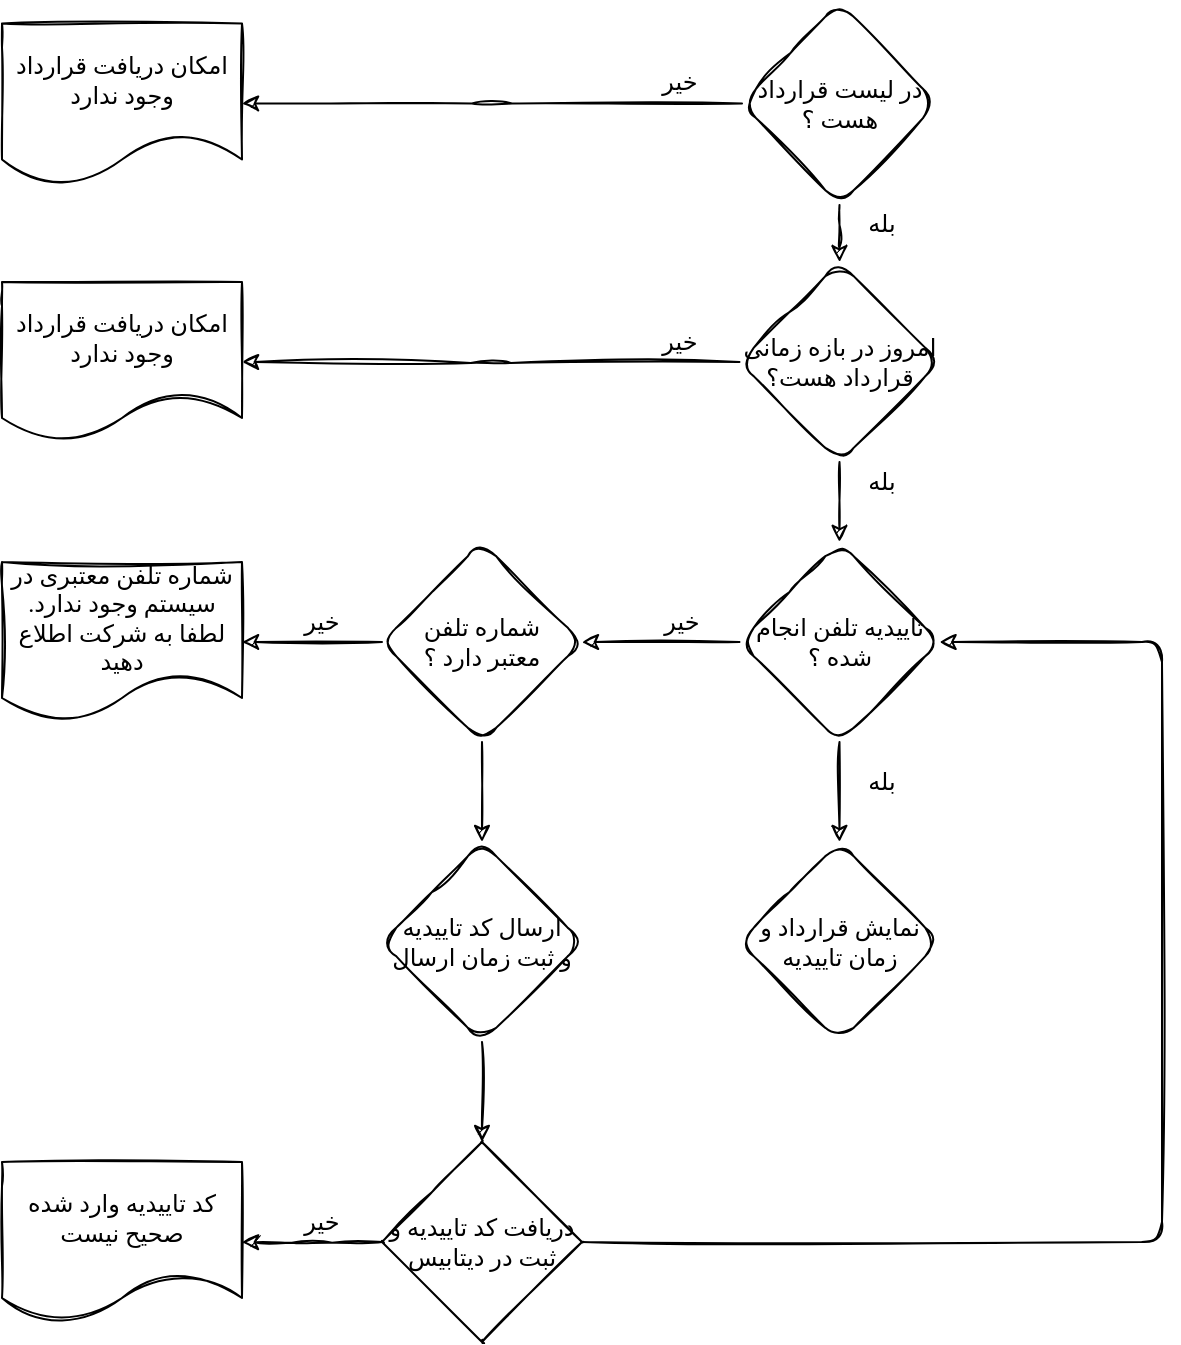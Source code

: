 <mxfile version="13.9.8" type="github">
  <diagram id="UwiZ7Xb7AI9jqMsajeLm" name="ContractConfirmationActionPlan">
    <mxGraphModel dx="1038" dy="547" grid="1" gridSize="11" guides="1" tooltips="1" connect="1" arrows="1" fold="1" page="0" pageScale="1" pageWidth="827" pageHeight="1169" math="0" shadow="0">
      <root>
        <mxCell id="_9zcXTLAqAjNUVDO9D7l-0" />
        <mxCell id="_9zcXTLAqAjNUVDO9D7l-1" parent="_9zcXTLAqAjNUVDO9D7l-0" />
        <mxCell id="_9zcXTLAqAjNUVDO9D7l-4" value="" style="edgeStyle=orthogonalEdgeStyle;orthogonalLoop=1;jettySize=auto;html=1;sketch=1;" parent="_9zcXTLAqAjNUVDO9D7l-1" source="_9zcXTLAqAjNUVDO9D7l-2" target="_9zcXTLAqAjNUVDO9D7l-3" edge="1">
          <mxGeometry relative="1" as="geometry" />
        </mxCell>
        <mxCell id="_9zcXTLAqAjNUVDO9D7l-35" value="" style="edgeStyle=orthogonalEdgeStyle;orthogonalLoop=1;jettySize=auto;html=1;fontFamily=Tahoma;entryX=1;entryY=0.5;entryDx=0;entryDy=0;sketch=1;" parent="_9zcXTLAqAjNUVDO9D7l-1" source="_9zcXTLAqAjNUVDO9D7l-2" target="_9zcXTLAqAjNUVDO9D7l-36" edge="1">
          <mxGeometry relative="1" as="geometry">
            <mxPoint x="321.25" y="130.7" as="targetPoint" />
          </mxGeometry>
        </mxCell>
        <mxCell id="_9zcXTLAqAjNUVDO9D7l-2" value="&lt;font face=&quot;Tahoma&quot;&gt;در لیست قرارداد&lt;br&gt; هست ؟&lt;/font&gt;" style="rhombus;whiteSpace=wrap;html=1;sketch=1;rounded=1;" parent="_9zcXTLAqAjNUVDO9D7l-1" vertex="1">
          <mxGeometry x="390" y="80" width="97.5" height="101.48" as="geometry" />
        </mxCell>
        <mxCell id="_9zcXTLAqAjNUVDO9D7l-7" value="" style="edgeStyle=orthogonalEdgeStyle;orthogonalLoop=1;jettySize=auto;html=1;fontFamily=Tahoma;sketch=1;" parent="_9zcXTLAqAjNUVDO9D7l-1" source="_9zcXTLAqAjNUVDO9D7l-3" target="_9zcXTLAqAjNUVDO9D7l-6" edge="1">
          <mxGeometry relative="1" as="geometry" />
        </mxCell>
        <mxCell id="_9zcXTLAqAjNUVDO9D7l-3" value="&lt;div&gt;امروز در بازه زمانی &lt;br&gt;قرارداد هست؟&lt;br&gt; &lt;/div&gt;" style="rhombus;whiteSpace=wrap;html=1;fontFamily=Tahoma;sketch=1;rounded=1;" parent="_9zcXTLAqAjNUVDO9D7l-1" vertex="1">
          <mxGeometry x="388.75" y="210" width="100" height="100" as="geometry" />
        </mxCell>
        <mxCell id="_9zcXTLAqAjNUVDO9D7l-9" value="" style="edgeStyle=orthogonalEdgeStyle;orthogonalLoop=1;jettySize=auto;html=1;fontFamily=Tahoma;sketch=1;" parent="_9zcXTLAqAjNUVDO9D7l-1" source="_9zcXTLAqAjNUVDO9D7l-6" target="_9zcXTLAqAjNUVDO9D7l-8" edge="1">
          <mxGeometry relative="1" as="geometry" />
        </mxCell>
        <mxCell id="_9zcXTLAqAjNUVDO9D7l-15" value="" style="edgeStyle=orthogonalEdgeStyle;orthogonalLoop=1;jettySize=auto;html=1;fontFamily=Tahoma;sketch=1;" parent="_9zcXTLAqAjNUVDO9D7l-1" source="_9zcXTLAqAjNUVDO9D7l-6" target="_9zcXTLAqAjNUVDO9D7l-14" edge="1">
          <mxGeometry relative="1" as="geometry" />
        </mxCell>
        <mxCell id="_9zcXTLAqAjNUVDO9D7l-6" value="تاییدیه تلفن انجام شده ؟" style="rhombus;whiteSpace=wrap;html=1;fontFamily=Tahoma;sketch=1;rounded=1;" parent="_9zcXTLAqAjNUVDO9D7l-1" vertex="1">
          <mxGeometry x="388.75" y="350" width="100" height="100" as="geometry" />
        </mxCell>
        <mxCell id="_9zcXTLAqAjNUVDO9D7l-13" value="" style="edgeStyle=orthogonalEdgeStyle;orthogonalLoop=1;jettySize=auto;html=1;fontFamily=Tahoma;sketch=1;" parent="_9zcXTLAqAjNUVDO9D7l-1" source="_9zcXTLAqAjNUVDO9D7l-8" target="_9zcXTLAqAjNUVDO9D7l-12" edge="1">
          <mxGeometry relative="1" as="geometry" />
        </mxCell>
        <mxCell id="_9zcXTLAqAjNUVDO9D7l-17" value="" style="edgeStyle=orthogonalEdgeStyle;orthogonalLoop=1;jettySize=auto;html=1;fontFamily=Tahoma;sketch=1;" parent="_9zcXTLAqAjNUVDO9D7l-1" source="_9zcXTLAqAjNUVDO9D7l-8" target="_9zcXTLAqAjNUVDO9D7l-16" edge="1">
          <mxGeometry relative="1" as="geometry" />
        </mxCell>
        <mxCell id="_9zcXTLAqAjNUVDO9D7l-8" value="شماره تلفن &lt;br&gt;معتبر دارد ؟" style="rhombus;whiteSpace=wrap;html=1;fontFamily=Tahoma;sketch=1;rounded=1;" parent="_9zcXTLAqAjNUVDO9D7l-1" vertex="1">
          <mxGeometry x="210" y="350" width="100" height="100" as="geometry" />
        </mxCell>
        <mxCell id="_9zcXTLAqAjNUVDO9D7l-19" value="" style="edgeStyle=orthogonalEdgeStyle;orthogonalLoop=1;jettySize=auto;html=1;fontFamily=Tahoma;sketch=1;" parent="_9zcXTLAqAjNUVDO9D7l-1" source="_9zcXTLAqAjNUVDO9D7l-12" target="_9zcXTLAqAjNUVDO9D7l-18" edge="1">
          <mxGeometry relative="1" as="geometry" />
        </mxCell>
        <mxCell id="_9zcXTLAqAjNUVDO9D7l-12" value="ارسال کد تاییدیه&lt;br&gt;و ثبت زمان ارسال" style="rhombus;whiteSpace=wrap;html=1;fontFamily=Tahoma;sketch=1;rounded=1;" parent="_9zcXTLAqAjNUVDO9D7l-1" vertex="1">
          <mxGeometry x="210" y="500" width="100" height="100" as="geometry" />
        </mxCell>
        <mxCell id="_9zcXTLAqAjNUVDO9D7l-14" value="نمایش قرارداد و زمان تاییدیه" style="rhombus;whiteSpace=wrap;html=1;fontFamily=Tahoma;sketch=1;rounded=1;" parent="_9zcXTLAqAjNUVDO9D7l-1" vertex="1">
          <mxGeometry x="388.75" y="500" width="100" height="100" as="geometry" />
        </mxCell>
        <mxCell id="_9zcXTLAqAjNUVDO9D7l-16" value="شماره تلفن معتبری در سیستم وجود ندارد. لطفا به شرکت اطلاع دهید" style="shape=document;whiteSpace=wrap;html=1;boundedLbl=1;fontFamily=Tahoma;shadow=0;sketch=1;rounded=1;" parent="_9zcXTLAqAjNUVDO9D7l-1" vertex="1">
          <mxGeometry x="20" y="360" width="120" height="80" as="geometry" />
        </mxCell>
        <mxCell id="_9zcXTLAqAjNUVDO9D7l-22" style="edgeStyle=orthogonalEdgeStyle;orthogonalLoop=1;jettySize=auto;html=1;exitX=1;exitY=0.5;exitDx=0;exitDy=0;entryX=1;entryY=0.5;entryDx=0;entryDy=0;fontFamily=Tahoma;sketch=1;" parent="_9zcXTLAqAjNUVDO9D7l-1" source="_9zcXTLAqAjNUVDO9D7l-18" target="_9zcXTLAqAjNUVDO9D7l-6" edge="1">
          <mxGeometry relative="1" as="geometry">
            <Array as="points">
              <mxPoint x="600" y="700" />
              <mxPoint x="600" y="400" />
            </Array>
          </mxGeometry>
        </mxCell>
        <mxCell id="_9zcXTLAqAjNUVDO9D7l-18" value="دریافت کد تاییدیه و ثبت در دیتابیس" style="rhombus;whiteSpace=wrap;html=1;fontFamily=Tahoma;shadow=0;arcSize=0;sketch=1;rounded=1;" parent="_9zcXTLAqAjNUVDO9D7l-1" vertex="1">
          <mxGeometry x="210" y="650" width="100" height="100" as="geometry" />
        </mxCell>
        <mxCell id="_9zcXTLAqAjNUVDO9D7l-23" value="بله" style="text;html=1;strokeColor=none;fillColor=none;align=center;verticalAlign=middle;whiteSpace=wrap;fontFamily=Tahoma;sketch=1;rounded=1;" parent="_9zcXTLAqAjNUVDO9D7l-1" vertex="1">
          <mxGeometry x="440" y="460" width="40" height="20" as="geometry" />
        </mxCell>
        <mxCell id="_9zcXTLAqAjNUVDO9D7l-24" value="بله" style="text;html=1;strokeColor=none;fillColor=none;align=center;verticalAlign=middle;whiteSpace=wrap;fontFamily=Tahoma;sketch=1;rounded=1;" parent="_9zcXTLAqAjNUVDO9D7l-1" vertex="1">
          <mxGeometry x="440" y="310" width="40" height="20" as="geometry" />
        </mxCell>
        <mxCell id="_9zcXTLAqAjNUVDO9D7l-25" value="بله" style="text;html=1;strokeColor=none;fillColor=none;align=center;verticalAlign=middle;whiteSpace=wrap;fontFamily=Tahoma;sketch=1;rounded=1;" parent="_9zcXTLAqAjNUVDO9D7l-1" vertex="1">
          <mxGeometry x="440" y="181.48" width="40" height="20" as="geometry" />
        </mxCell>
        <mxCell id="_9zcXTLAqAjNUVDO9D7l-26" value="خیر" style="text;html=1;strokeColor=none;fillColor=none;align=center;verticalAlign=middle;whiteSpace=wrap;fontFamily=Tahoma;sketch=1;rounded=1;" parent="_9zcXTLAqAjNUVDO9D7l-1" vertex="1">
          <mxGeometry x="340" y="380" width="40" height="20" as="geometry" />
        </mxCell>
        <mxCell id="_9zcXTLAqAjNUVDO9D7l-27" value="خیر" style="text;html=1;strokeColor=none;fillColor=none;align=center;verticalAlign=middle;whiteSpace=wrap;fontFamily=Tahoma;sketch=1;rounded=1;" parent="_9zcXTLAqAjNUVDO9D7l-1" vertex="1">
          <mxGeometry x="160" y="380" width="40" height="20" as="geometry" />
        </mxCell>
        <mxCell id="_9zcXTLAqAjNUVDO9D7l-28" value="" style="edgeStyle=orthogonalEdgeStyle;orthogonalLoop=1;jettySize=auto;html=1;fontFamily=Tahoma;sketch=1;" parent="_9zcXTLAqAjNUVDO9D7l-1" target="_9zcXTLAqAjNUVDO9D7l-30" edge="1">
          <mxGeometry relative="1" as="geometry">
            <mxPoint x="210" y="700" as="sourcePoint" />
          </mxGeometry>
        </mxCell>
        <mxCell id="_9zcXTLAqAjNUVDO9D7l-29" value="خیر" style="text;html=1;strokeColor=none;fillColor=none;align=center;verticalAlign=middle;whiteSpace=wrap;fontFamily=Tahoma;sketch=1;rounded=1;" parent="_9zcXTLAqAjNUVDO9D7l-1" vertex="1">
          <mxGeometry x="160" y="680" width="40" height="20" as="geometry" />
        </mxCell>
        <mxCell id="_9zcXTLAqAjNUVDO9D7l-30" value="کد تاییدیه وارد شده صحیح نیست" style="shape=document;whiteSpace=wrap;html=1;boundedLbl=1;fontFamily=Tahoma;shadow=0;sketch=1;rounded=1;" parent="_9zcXTLAqAjNUVDO9D7l-1" vertex="1">
          <mxGeometry x="20" y="660" width="120" height="80" as="geometry" />
        </mxCell>
        <mxCell id="_9zcXTLAqAjNUVDO9D7l-31" value="" style="edgeStyle=orthogonalEdgeStyle;orthogonalLoop=1;jettySize=auto;html=1;fontFamily=Tahoma;sketch=1;" parent="_9zcXTLAqAjNUVDO9D7l-1" target="_9zcXTLAqAjNUVDO9D7l-32" edge="1">
          <mxGeometry relative="1" as="geometry">
            <mxPoint x="388.75" y="260" as="sourcePoint" />
          </mxGeometry>
        </mxCell>
        <mxCell id="_9zcXTLAqAjNUVDO9D7l-32" value="امکان دریافت قرارداد وجود ندارد" style="shape=document;whiteSpace=wrap;html=1;boundedLbl=1;fontFamily=Tahoma;sketch=1;rounded=1;" parent="_9zcXTLAqAjNUVDO9D7l-1" vertex="1">
          <mxGeometry x="20" y="220" width="120" height="80" as="geometry" />
        </mxCell>
        <mxCell id="_9zcXTLAqAjNUVDO9D7l-33" value="خیر" style="text;html=1;strokeColor=none;fillColor=none;align=center;verticalAlign=middle;whiteSpace=wrap;fontFamily=Tahoma;sketch=1;rounded=1;" parent="_9zcXTLAqAjNUVDO9D7l-1" vertex="1">
          <mxGeometry x="338.75" y="240" width="40" height="20" as="geometry" />
        </mxCell>
        <mxCell id="_9zcXTLAqAjNUVDO9D7l-36" value="امکان دریافت قرارداد وجود ندارد" style="shape=document;whiteSpace=wrap;html=1;boundedLbl=1;fontFamily=vazir;sketch=1;rounded=1;" parent="_9zcXTLAqAjNUVDO9D7l-1" vertex="1">
          <mxGeometry x="20" y="90.74" width="120" height="80" as="geometry" />
        </mxCell>
        <mxCell id="_9zcXTLAqAjNUVDO9D7l-37" value="خیر" style="text;html=1;strokeColor=none;fillColor=none;align=center;verticalAlign=middle;whiteSpace=wrap;fontFamily=Tahoma;sketch=1;rounded=1;" parent="_9zcXTLAqAjNUVDO9D7l-1" vertex="1">
          <mxGeometry x="338.75" y="110" width="40" height="20" as="geometry" />
        </mxCell>
      </root>
    </mxGraphModel>
  </diagram>
</mxfile>
